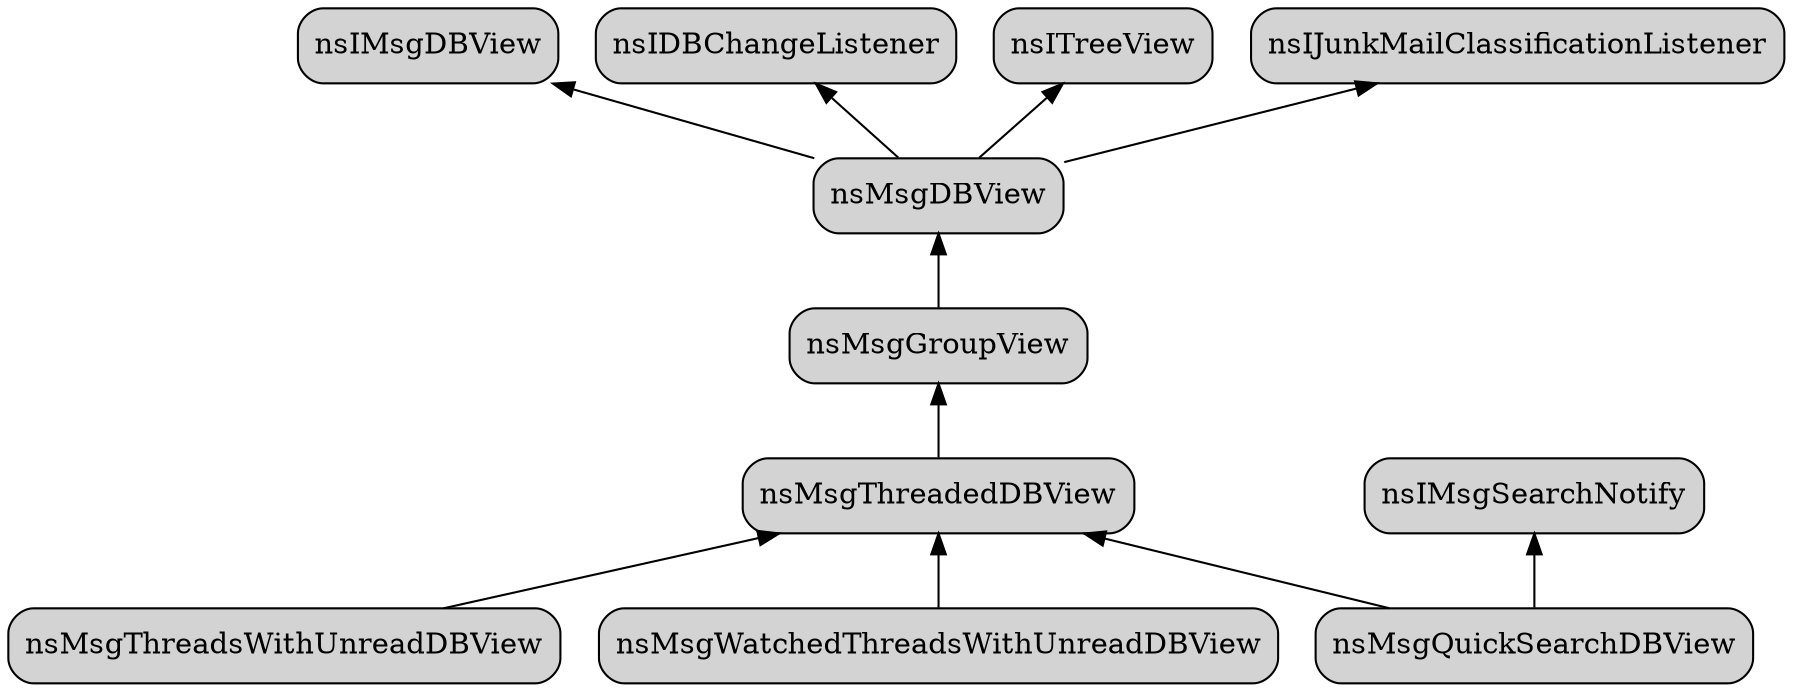 // dot -Tpng -o/tmp/foo.png views.gv
digraph G {
  rankdir="BT";
  node [shape=box, fillcolor=lightgrey, style="rounded,filled"];
  nsMsgDBView -> nsIMsgDBView,
               nsIDBChangeListener,
               nsITreeView,
               nsIJunkMailClassificationListener;

  nsMsgGroupView -> nsMsgDBView;

  nsMsgQuickSearchDBView -> nsMsgThreadedDBView, nsIMsgSearchNotify;

  nsMsgThreadedDBView -> nsMsgGroupView; 

  nsMsgThreadsWithUnreadDBView -> nsMsgThreadedDBView;
  nsMsgWatchedThreadsWithUnreadDBView -> nsMsgThreadedDBView;

  // behind #ifdef DOING_CACHELESS_VIEW
  //  nsMsgCachelessView -> nsMsgDBView
}

